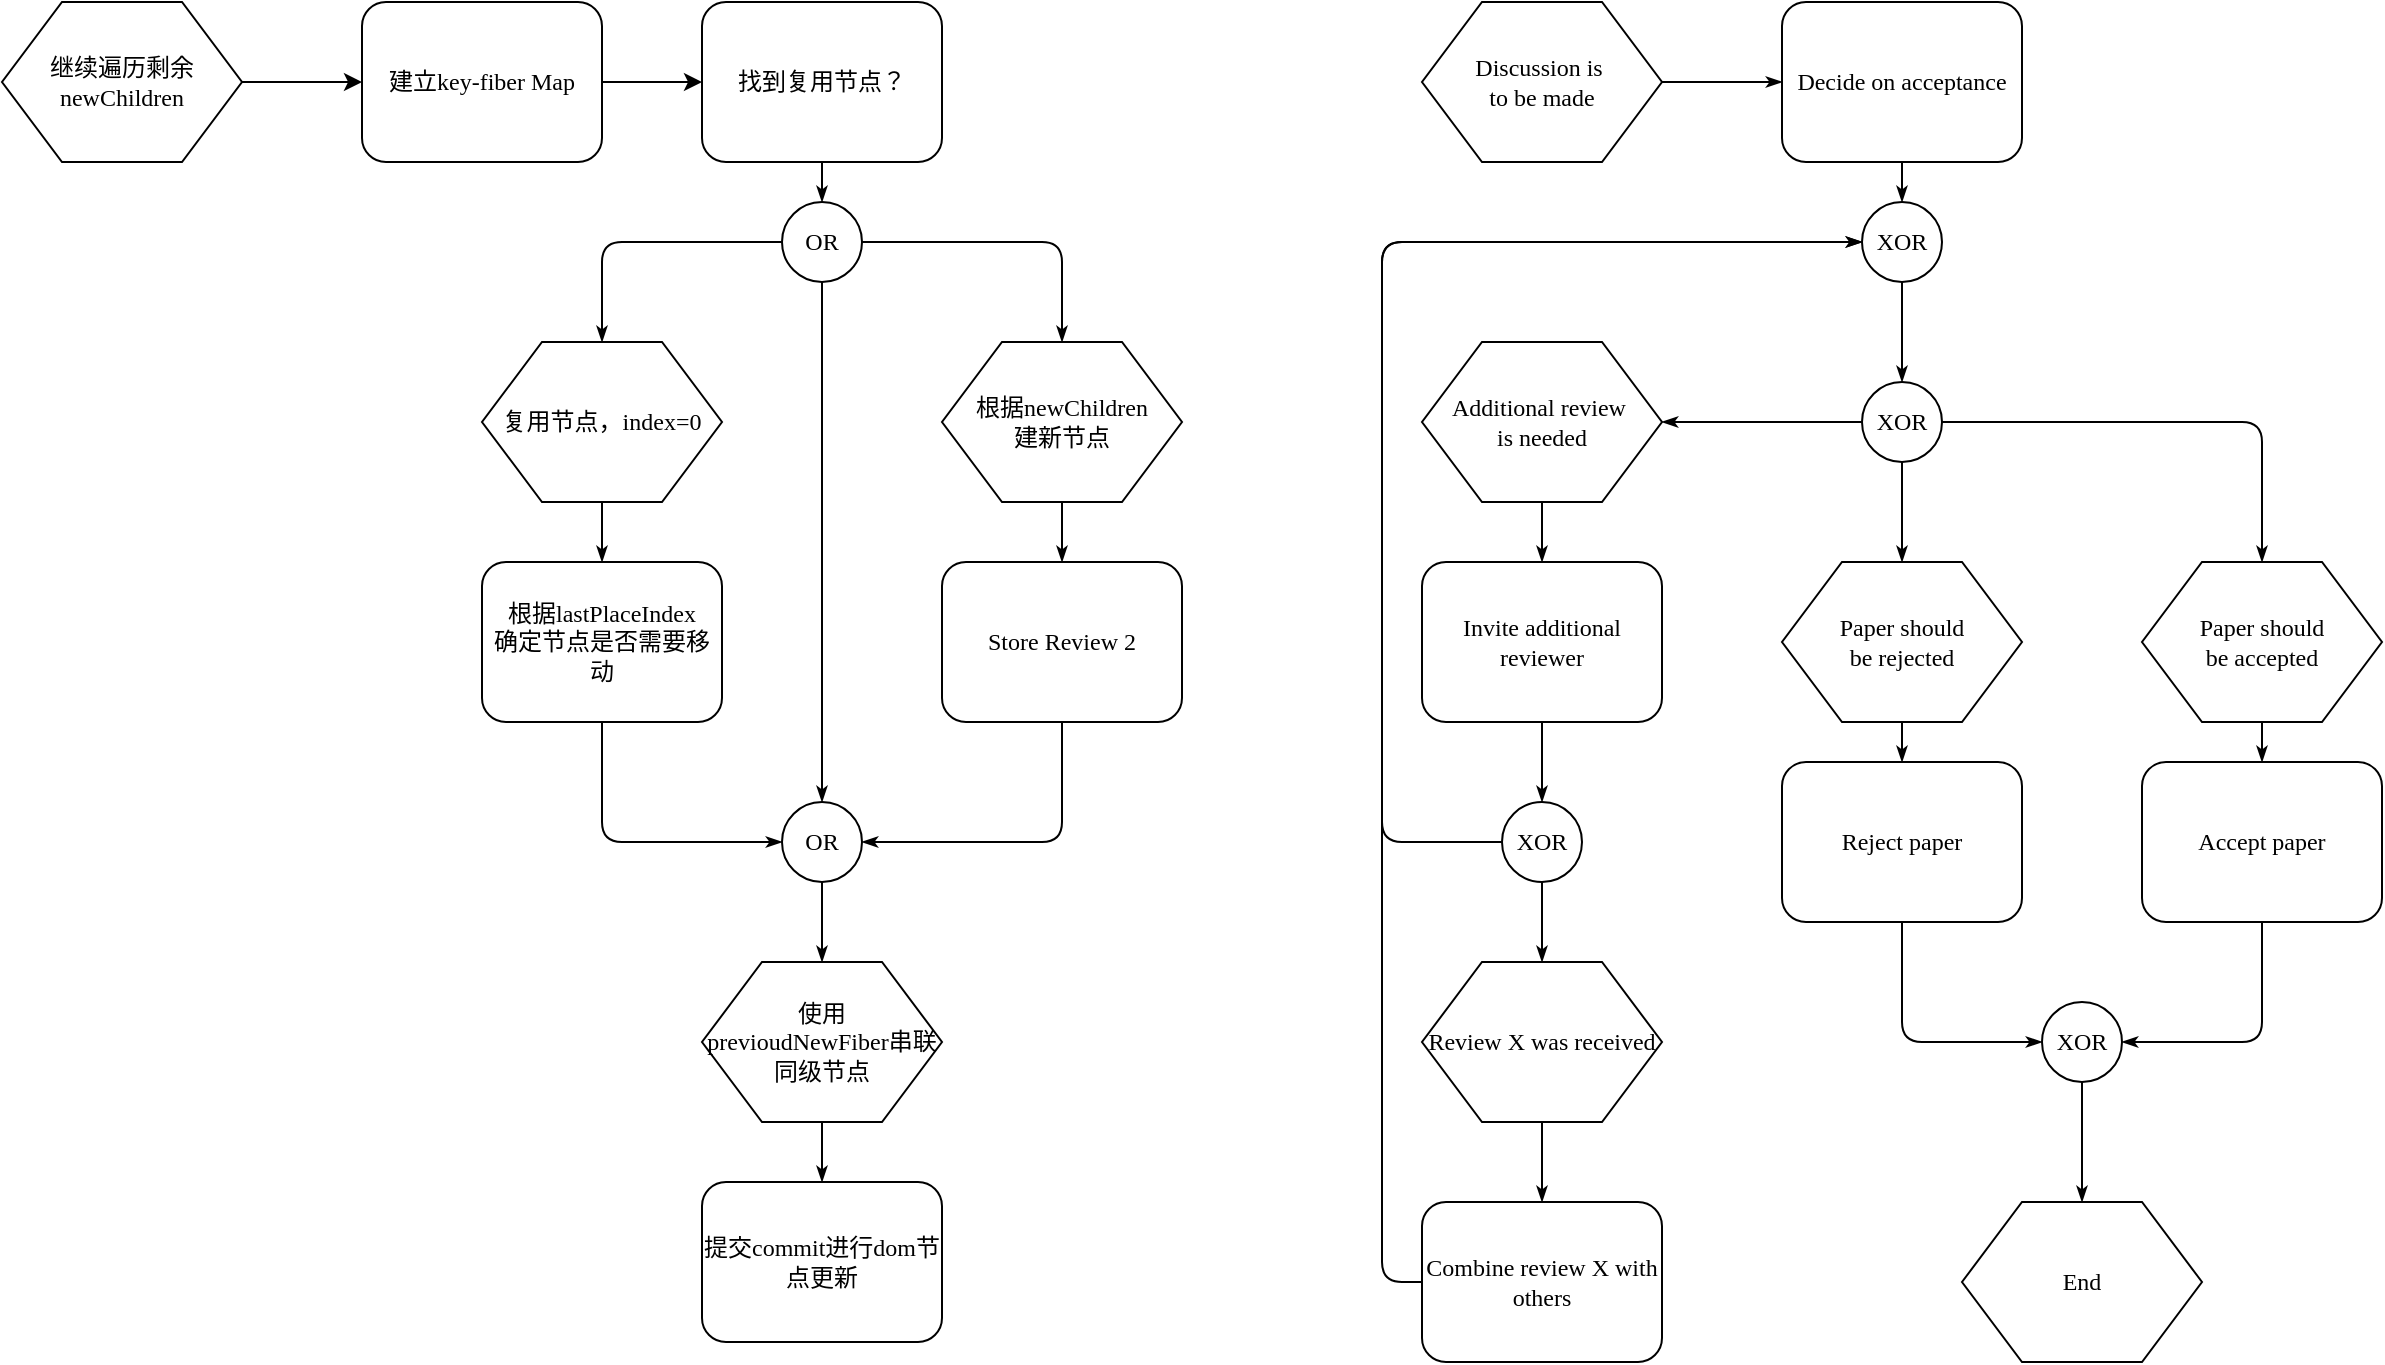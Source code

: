 <mxfile version="14.7.7" type="github">
  <diagram id="kgpKYQtTHZ0yAKxKKP6v" name="Page-1">
    <mxGraphModel dx="1796" dy="534" grid="1" gridSize="10" guides="1" tooltips="1" connect="1" arrows="1" fold="1" page="1" pageScale="1" pageWidth="850" pageHeight="1100" math="0" shadow="0">
      <root>
        <mxCell id="0" />
        <mxCell id="1" parent="0" />
        <mxCell id="N1lgmwDdBhY6PN8yiJ6b-56" style="edgeStyle=orthogonalEdgeStyle;rounded=0;orthogonalLoop=1;jettySize=auto;html=1;exitX=1;exitY=0.5;exitDx=0;exitDy=0;entryX=0;entryY=0.5;entryDx=0;entryDy=0;" edge="1" parent="1" source="N1lgmwDdBhY6PN8yiJ6b-2" target="N1lgmwDdBhY6PN8yiJ6b-55">
          <mxGeometry relative="1" as="geometry" />
        </mxCell>
        <mxCell id="N1lgmwDdBhY6PN8yiJ6b-2" value="继续遍历剩余&lt;br&gt;newChildren" style="shape=hexagon;perimeter=hexagonPerimeter;whiteSpace=wrap;html=1;rounded=0;shadow=0;labelBackgroundColor=none;strokeWidth=1;fontFamily=Verdana;fontSize=12;align=center;" vertex="1" parent="1">
          <mxGeometry x="-180" y="20" width="120" height="80" as="geometry" />
        </mxCell>
        <mxCell id="N1lgmwDdBhY6PN8yiJ6b-3" style="edgeStyle=orthogonalEdgeStyle;rounded=1;html=1;labelBackgroundColor=none;startArrow=none;startFill=0;startSize=5;endArrow=classicThin;endFill=1;endSize=5;jettySize=auto;orthogonalLoop=1;strokeWidth=1;fontFamily=Verdana;fontSize=8" edge="1" parent="1" source="N1lgmwDdBhY6PN8yiJ6b-4" target="N1lgmwDdBhY6PN8yiJ6b-8">
          <mxGeometry relative="1" as="geometry" />
        </mxCell>
        <mxCell id="N1lgmwDdBhY6PN8yiJ6b-4" value="找到复用节点？" style="rounded=1;whiteSpace=wrap;html=1;shadow=0;labelBackgroundColor=none;strokeWidth=1;fontFamily=Verdana;fontSize=12;align=center;" vertex="1" parent="1">
          <mxGeometry x="170" y="20" width="120" height="80" as="geometry" />
        </mxCell>
        <mxCell id="N1lgmwDdBhY6PN8yiJ6b-5" style="edgeStyle=orthogonalEdgeStyle;rounded=1;html=1;labelBackgroundColor=none;startArrow=none;startFill=0;startSize=5;endArrow=classicThin;endFill=1;endSize=5;jettySize=auto;orthogonalLoop=1;strokeWidth=1;fontFamily=Verdana;fontSize=8" edge="1" parent="1" source="N1lgmwDdBhY6PN8yiJ6b-8" target="N1lgmwDdBhY6PN8yiJ6b-12">
          <mxGeometry relative="1" as="geometry" />
        </mxCell>
        <mxCell id="N1lgmwDdBhY6PN8yiJ6b-6" style="edgeStyle=orthogonalEdgeStyle;rounded=1;html=1;labelBackgroundColor=none;startArrow=none;startFill=0;startSize=5;endArrow=classicThin;endFill=1;endSize=5;jettySize=auto;orthogonalLoop=1;strokeWidth=1;fontFamily=Verdana;fontSize=8" edge="1" parent="1" source="N1lgmwDdBhY6PN8yiJ6b-8" target="N1lgmwDdBhY6PN8yiJ6b-10">
          <mxGeometry relative="1" as="geometry" />
        </mxCell>
        <mxCell id="N1lgmwDdBhY6PN8yiJ6b-7" style="edgeStyle=orthogonalEdgeStyle;rounded=1;html=1;labelBackgroundColor=none;startArrow=none;startFill=0;startSize=5;endArrow=classicThin;endFill=1;endSize=5;jettySize=auto;orthogonalLoop=1;strokeWidth=1;fontFamily=Verdana;fontSize=12" edge="1" parent="1" source="N1lgmwDdBhY6PN8yiJ6b-8" target="N1lgmwDdBhY6PN8yiJ6b-18">
          <mxGeometry relative="1" as="geometry" />
        </mxCell>
        <mxCell id="N1lgmwDdBhY6PN8yiJ6b-8" value="OR" style="ellipse;whiteSpace=wrap;html=1;rounded=1;shadow=0;labelBackgroundColor=none;strokeWidth=1;fontFamily=Verdana;fontSize=12;align=center;" vertex="1" parent="1">
          <mxGeometry x="210" y="120" width="40" height="40" as="geometry" />
        </mxCell>
        <mxCell id="N1lgmwDdBhY6PN8yiJ6b-9" style="edgeStyle=orthogonalEdgeStyle;rounded=1;html=1;labelBackgroundColor=none;startArrow=none;startFill=0;startSize=5;endArrow=classicThin;endFill=1;endSize=5;jettySize=auto;orthogonalLoop=1;strokeWidth=1;fontFamily=Verdana;fontSize=8" edge="1" parent="1" source="N1lgmwDdBhY6PN8yiJ6b-10" target="N1lgmwDdBhY6PN8yiJ6b-14">
          <mxGeometry relative="1" as="geometry" />
        </mxCell>
        <mxCell id="N1lgmwDdBhY6PN8yiJ6b-10" value="复用节点，index=0" style="shape=hexagon;perimeter=hexagonPerimeter;whiteSpace=wrap;html=1;rounded=0;shadow=0;labelBackgroundColor=none;strokeWidth=1;fontFamily=Verdana;fontSize=12;align=center;" vertex="1" parent="1">
          <mxGeometry x="60" y="190" width="120" height="80" as="geometry" />
        </mxCell>
        <mxCell id="N1lgmwDdBhY6PN8yiJ6b-11" style="edgeStyle=orthogonalEdgeStyle;rounded=1;html=1;labelBackgroundColor=none;startArrow=none;startFill=0;startSize=5;endArrow=classicThin;endFill=1;endSize=5;jettySize=auto;orthogonalLoop=1;strokeWidth=1;fontFamily=Verdana;fontSize=8" edge="1" parent="1" source="N1lgmwDdBhY6PN8yiJ6b-12" target="N1lgmwDdBhY6PN8yiJ6b-16">
          <mxGeometry relative="1" as="geometry" />
        </mxCell>
        <mxCell id="N1lgmwDdBhY6PN8yiJ6b-12" value="根据newChildren&lt;br&gt;建新节点" style="shape=hexagon;perimeter=hexagonPerimeter;whiteSpace=wrap;html=1;rounded=0;shadow=0;labelBackgroundColor=none;strokeWidth=1;fontFamily=Verdana;fontSize=12;align=center;" vertex="1" parent="1">
          <mxGeometry x="290" y="190" width="120" height="80" as="geometry" />
        </mxCell>
        <mxCell id="N1lgmwDdBhY6PN8yiJ6b-13" style="edgeStyle=orthogonalEdgeStyle;rounded=1;html=1;labelBackgroundColor=none;startArrow=none;startFill=0;startSize=5;endArrow=classicThin;endFill=1;endSize=5;jettySize=auto;orthogonalLoop=1;strokeWidth=1;fontFamily=Verdana;fontSize=8" edge="1" parent="1" source="N1lgmwDdBhY6PN8yiJ6b-14" target="N1lgmwDdBhY6PN8yiJ6b-18">
          <mxGeometry relative="1" as="geometry">
            <Array as="points">
              <mxPoint x="120" y="440" />
            </Array>
          </mxGeometry>
        </mxCell>
        <mxCell id="N1lgmwDdBhY6PN8yiJ6b-14" value="根据lastPlaceIndex&lt;br&gt;确定节点是否需要移动" style="rounded=1;whiteSpace=wrap;html=1;shadow=0;labelBackgroundColor=none;strokeWidth=1;fontFamily=Verdana;fontSize=12;align=center;" vertex="1" parent="1">
          <mxGeometry x="60" y="300" width="120" height="80" as="geometry" />
        </mxCell>
        <mxCell id="N1lgmwDdBhY6PN8yiJ6b-15" style="edgeStyle=orthogonalEdgeStyle;rounded=1;html=1;labelBackgroundColor=none;startArrow=none;startFill=0;startSize=5;endArrow=classicThin;endFill=1;endSize=5;jettySize=auto;orthogonalLoop=1;strokeWidth=1;fontFamily=Verdana;fontSize=8" edge="1" parent="1" source="N1lgmwDdBhY6PN8yiJ6b-16" target="N1lgmwDdBhY6PN8yiJ6b-18">
          <mxGeometry relative="1" as="geometry">
            <Array as="points">
              <mxPoint x="350" y="440" />
            </Array>
          </mxGeometry>
        </mxCell>
        <mxCell id="N1lgmwDdBhY6PN8yiJ6b-16" value="Store Review 2" style="rounded=1;whiteSpace=wrap;html=1;shadow=0;labelBackgroundColor=none;strokeWidth=1;fontFamily=Verdana;fontSize=12;align=center;" vertex="1" parent="1">
          <mxGeometry x="290" y="300" width="120" height="80" as="geometry" />
        </mxCell>
        <mxCell id="N1lgmwDdBhY6PN8yiJ6b-17" style="edgeStyle=orthogonalEdgeStyle;rounded=1;html=1;labelBackgroundColor=none;startArrow=none;startFill=0;startSize=5;endArrow=classicThin;endFill=1;endSize=5;jettySize=auto;orthogonalLoop=1;strokeWidth=1;fontFamily=Verdana;fontSize=8" edge="1" parent="1" source="N1lgmwDdBhY6PN8yiJ6b-18" target="N1lgmwDdBhY6PN8yiJ6b-20">
          <mxGeometry relative="1" as="geometry" />
        </mxCell>
        <mxCell id="N1lgmwDdBhY6PN8yiJ6b-18" value="OR" style="ellipse;whiteSpace=wrap;html=1;rounded=1;shadow=0;labelBackgroundColor=none;strokeWidth=1;fontFamily=Verdana;fontSize=12;align=center;" vertex="1" parent="1">
          <mxGeometry x="210" y="420" width="40" height="40" as="geometry" />
        </mxCell>
        <mxCell id="N1lgmwDdBhY6PN8yiJ6b-19" style="edgeStyle=orthogonalEdgeStyle;rounded=1;html=1;labelBackgroundColor=none;startArrow=none;startFill=0;startSize=5;endArrow=classicThin;endFill=1;endSize=5;jettySize=auto;orthogonalLoop=1;strokeWidth=1;fontFamily=Verdana;fontSize=8" edge="1" parent="1" source="N1lgmwDdBhY6PN8yiJ6b-20" target="N1lgmwDdBhY6PN8yiJ6b-22">
          <mxGeometry relative="1" as="geometry" />
        </mxCell>
        <mxCell id="N1lgmwDdBhY6PN8yiJ6b-20" value="使用&lt;br&gt;previoudNewFiber串联同级节点" style="shape=hexagon;perimeter=hexagonPerimeter;whiteSpace=wrap;html=1;rounded=0;shadow=0;labelBackgroundColor=none;strokeWidth=1;fontFamily=Verdana;fontSize=12;align=center;" vertex="1" parent="1">
          <mxGeometry x="170" y="500" width="120" height="80" as="geometry" />
        </mxCell>
        <mxCell id="N1lgmwDdBhY6PN8yiJ6b-22" value="提交commit进行dom节点更新" style="rounded=1;whiteSpace=wrap;html=1;shadow=0;labelBackgroundColor=none;strokeWidth=1;fontFamily=Verdana;fontSize=12;align=center;" vertex="1" parent="1">
          <mxGeometry x="170" y="610" width="120" height="80" as="geometry" />
        </mxCell>
        <mxCell id="N1lgmwDdBhY6PN8yiJ6b-23" style="edgeStyle=orthogonalEdgeStyle;rounded=1;html=1;labelBackgroundColor=none;startArrow=none;startFill=0;startSize=5;endArrow=classicThin;endFill=1;endSize=5;jettySize=auto;orthogonalLoop=1;strokeWidth=1;fontFamily=Verdana;fontSize=8" edge="1" parent="1" source="N1lgmwDdBhY6PN8yiJ6b-24" target="N1lgmwDdBhY6PN8yiJ6b-26">
          <mxGeometry relative="1" as="geometry" />
        </mxCell>
        <mxCell id="N1lgmwDdBhY6PN8yiJ6b-24" value="Discussion is&amp;nbsp;&lt;div&gt;to be made&lt;/div&gt;" style="shape=hexagon;perimeter=hexagonPerimeter;whiteSpace=wrap;html=1;rounded=0;shadow=0;labelBackgroundColor=none;strokeWidth=1;fontFamily=Verdana;fontSize=12;align=center;" vertex="1" parent="1">
          <mxGeometry x="530" y="20" width="120" height="80" as="geometry" />
        </mxCell>
        <mxCell id="N1lgmwDdBhY6PN8yiJ6b-25" style="edgeStyle=orthogonalEdgeStyle;rounded=1;html=1;labelBackgroundColor=none;startArrow=none;startFill=0;startSize=5;endArrow=classicThin;endFill=1;endSize=5;jettySize=auto;orthogonalLoop=1;strokeWidth=1;fontFamily=Verdana;fontSize=8" edge="1" parent="1" source="N1lgmwDdBhY6PN8yiJ6b-26" target="N1lgmwDdBhY6PN8yiJ6b-28">
          <mxGeometry relative="1" as="geometry" />
        </mxCell>
        <mxCell id="N1lgmwDdBhY6PN8yiJ6b-26" value="Decide on acceptance" style="rounded=1;whiteSpace=wrap;html=1;shadow=0;labelBackgroundColor=none;strokeWidth=1;fontFamily=Verdana;fontSize=12;align=center;" vertex="1" parent="1">
          <mxGeometry x="710" y="20" width="120" height="80" as="geometry" />
        </mxCell>
        <mxCell id="N1lgmwDdBhY6PN8yiJ6b-27" style="edgeStyle=orthogonalEdgeStyle;rounded=1;html=1;labelBackgroundColor=none;startArrow=none;startFill=0;startSize=5;endArrow=classicThin;endFill=1;endSize=5;jettySize=auto;orthogonalLoop=1;strokeColor=#000000;strokeWidth=1;fontFamily=Verdana;fontSize=8;fontColor=#000000;" edge="1" parent="1" source="N1lgmwDdBhY6PN8yiJ6b-28" target="N1lgmwDdBhY6PN8yiJ6b-34">
          <mxGeometry relative="1" as="geometry" />
        </mxCell>
        <mxCell id="N1lgmwDdBhY6PN8yiJ6b-28" value="XOR" style="ellipse;whiteSpace=wrap;html=1;rounded=1;shadow=0;labelBackgroundColor=none;strokeWidth=1;fontFamily=Verdana;fontSize=12;align=center;" vertex="1" parent="1">
          <mxGeometry x="750" y="120" width="40" height="40" as="geometry" />
        </mxCell>
        <mxCell id="N1lgmwDdBhY6PN8yiJ6b-29" style="edgeStyle=orthogonalEdgeStyle;rounded=1;html=1;labelBackgroundColor=none;startArrow=none;startFill=0;startSize=5;endArrow=classicThin;endFill=1;endSize=5;jettySize=auto;orthogonalLoop=1;strokeWidth=1;fontFamily=Verdana;fontSize=8" edge="1" parent="1" source="N1lgmwDdBhY6PN8yiJ6b-30" target="N1lgmwDdBhY6PN8yiJ6b-36">
          <mxGeometry relative="1" as="geometry" />
        </mxCell>
        <mxCell id="N1lgmwDdBhY6PN8yiJ6b-30" value="Additional review&amp;nbsp;&lt;div&gt;is needed&lt;/div&gt;" style="shape=hexagon;perimeter=hexagonPerimeter;whiteSpace=wrap;html=1;rounded=0;shadow=0;labelBackgroundColor=none;strokeWidth=1;fontFamily=Verdana;fontSize=12;align=center;" vertex="1" parent="1">
          <mxGeometry x="530" y="190" width="120" height="80" as="geometry" />
        </mxCell>
        <mxCell id="N1lgmwDdBhY6PN8yiJ6b-31" style="edgeStyle=orthogonalEdgeStyle;rounded=1;html=1;labelBackgroundColor=none;startArrow=none;startFill=0;startSize=5;endArrow=classicThin;endFill=1;endSize=5;jettySize=auto;orthogonalLoop=1;strokeColor=#000000;strokeWidth=1;fontFamily=Verdana;fontSize=8;fontColor=#000000;" edge="1" parent="1" source="N1lgmwDdBhY6PN8yiJ6b-34" target="N1lgmwDdBhY6PN8yiJ6b-38">
          <mxGeometry relative="1" as="geometry" />
        </mxCell>
        <mxCell id="N1lgmwDdBhY6PN8yiJ6b-32" style="edgeStyle=orthogonalEdgeStyle;rounded=1;html=1;labelBackgroundColor=none;startArrow=none;startFill=0;startSize=5;endArrow=classicThin;endFill=1;endSize=5;jettySize=auto;orthogonalLoop=1;strokeColor=#000000;strokeWidth=1;fontFamily=Verdana;fontSize=8;fontColor=#000000;" edge="1" parent="1" source="N1lgmwDdBhY6PN8yiJ6b-34" target="N1lgmwDdBhY6PN8yiJ6b-40">
          <mxGeometry relative="1" as="geometry" />
        </mxCell>
        <mxCell id="N1lgmwDdBhY6PN8yiJ6b-33" style="edgeStyle=orthogonalEdgeStyle;rounded=1;html=1;labelBackgroundColor=none;startArrow=none;startFill=0;startSize=5;endArrow=classicThin;endFill=1;endSize=5;jettySize=auto;orthogonalLoop=1;strokeColor=#000000;strokeWidth=1;fontFamily=Verdana;fontSize=8;fontColor=#000000;" edge="1" parent="1" source="N1lgmwDdBhY6PN8yiJ6b-34" target="N1lgmwDdBhY6PN8yiJ6b-30">
          <mxGeometry relative="1" as="geometry" />
        </mxCell>
        <mxCell id="N1lgmwDdBhY6PN8yiJ6b-34" value="XOR" style="ellipse;whiteSpace=wrap;html=1;rounded=1;shadow=0;labelBackgroundColor=none;strokeWidth=1;fontFamily=Verdana;fontSize=12;align=center;" vertex="1" parent="1">
          <mxGeometry x="750" y="210" width="40" height="40" as="geometry" />
        </mxCell>
        <mxCell id="N1lgmwDdBhY6PN8yiJ6b-35" style="edgeStyle=orthogonalEdgeStyle;rounded=1;html=1;labelBackgroundColor=none;startArrow=none;startFill=0;startSize=5;endArrow=classicThin;endFill=1;endSize=5;jettySize=auto;orthogonalLoop=1;strokeWidth=1;fontFamily=Verdana;fontSize=8" edge="1" parent="1" source="N1lgmwDdBhY6PN8yiJ6b-36" target="N1lgmwDdBhY6PN8yiJ6b-43">
          <mxGeometry relative="1" as="geometry" />
        </mxCell>
        <mxCell id="N1lgmwDdBhY6PN8yiJ6b-36" value="Invite additional reviewer" style="rounded=1;whiteSpace=wrap;html=1;shadow=0;labelBackgroundColor=none;strokeWidth=1;fontFamily=Verdana;fontSize=12;align=center;" vertex="1" parent="1">
          <mxGeometry x="530" y="300" width="120" height="80" as="geometry" />
        </mxCell>
        <mxCell id="N1lgmwDdBhY6PN8yiJ6b-37" style="edgeStyle=orthogonalEdgeStyle;rounded=1;html=1;labelBackgroundColor=none;startArrow=none;startFill=0;startSize=5;endArrow=classicThin;endFill=1;endSize=5;jettySize=auto;orthogonalLoop=1;strokeWidth=1;fontFamily=Verdana;fontSize=8" edge="1" parent="1" source="N1lgmwDdBhY6PN8yiJ6b-38" target="N1lgmwDdBhY6PN8yiJ6b-45">
          <mxGeometry relative="1" as="geometry" />
        </mxCell>
        <mxCell id="N1lgmwDdBhY6PN8yiJ6b-38" value="Paper should&lt;div&gt;be rejected&lt;/div&gt;" style="shape=hexagon;perimeter=hexagonPerimeter;whiteSpace=wrap;html=1;rounded=0;shadow=0;labelBackgroundColor=none;strokeWidth=1;fontFamily=Verdana;fontSize=12;align=center;" vertex="1" parent="1">
          <mxGeometry x="710" y="300" width="120" height="80" as="geometry" />
        </mxCell>
        <mxCell id="N1lgmwDdBhY6PN8yiJ6b-39" style="edgeStyle=orthogonalEdgeStyle;rounded=1;html=1;labelBackgroundColor=none;startArrow=none;startFill=0;startSize=5;endArrow=classicThin;endFill=1;endSize=5;jettySize=auto;orthogonalLoop=1;strokeWidth=1;fontFamily=Verdana;fontSize=8" edge="1" parent="1" source="N1lgmwDdBhY6PN8yiJ6b-40" target="N1lgmwDdBhY6PN8yiJ6b-47">
          <mxGeometry relative="1" as="geometry" />
        </mxCell>
        <mxCell id="N1lgmwDdBhY6PN8yiJ6b-40" value="Paper should&lt;div&gt;be accepted&lt;/div&gt;" style="shape=hexagon;perimeter=hexagonPerimeter;whiteSpace=wrap;html=1;rounded=0;shadow=0;labelBackgroundColor=none;strokeWidth=1;fontFamily=Verdana;fontSize=12;align=center;" vertex="1" parent="1">
          <mxGeometry x="890" y="300" width="120" height="80" as="geometry" />
        </mxCell>
        <mxCell id="N1lgmwDdBhY6PN8yiJ6b-41" style="edgeStyle=orthogonalEdgeStyle;rounded=1;html=1;labelBackgroundColor=none;startArrow=none;startFill=0;startSize=5;endArrow=classicThin;endFill=1;endSize=5;jettySize=auto;orthogonalLoop=1;strokeWidth=1;fontFamily=Verdana;fontSize=8" edge="1" parent="1" source="N1lgmwDdBhY6PN8yiJ6b-43" target="N1lgmwDdBhY6PN8yiJ6b-49">
          <mxGeometry relative="1" as="geometry" />
        </mxCell>
        <mxCell id="N1lgmwDdBhY6PN8yiJ6b-42" style="edgeStyle=orthogonalEdgeStyle;rounded=1;html=1;labelBackgroundColor=none;startArrow=none;startFill=0;startSize=5;endArrow=classicThin;endFill=1;endSize=5;jettySize=auto;orthogonalLoop=1;strokeWidth=1;fontFamily=Verdana;fontSize=8" edge="1" parent="1" source="N1lgmwDdBhY6PN8yiJ6b-43" target="N1lgmwDdBhY6PN8yiJ6b-28">
          <mxGeometry relative="1" as="geometry">
            <Array as="points">
              <mxPoint x="510" y="440" />
              <mxPoint x="510" y="140" />
            </Array>
          </mxGeometry>
        </mxCell>
        <mxCell id="N1lgmwDdBhY6PN8yiJ6b-43" value="XOR" style="ellipse;whiteSpace=wrap;html=1;rounded=1;shadow=0;labelBackgroundColor=none;strokeWidth=1;fontFamily=Verdana;fontSize=12;align=center;" vertex="1" parent="1">
          <mxGeometry x="570" y="420" width="40" height="40" as="geometry" />
        </mxCell>
        <mxCell id="N1lgmwDdBhY6PN8yiJ6b-44" style="edgeStyle=orthogonalEdgeStyle;rounded=1;html=1;labelBackgroundColor=none;startArrow=none;startFill=0;startSize=5;endArrow=classicThin;endFill=1;endSize=5;jettySize=auto;orthogonalLoop=1;strokeWidth=1;fontFamily=Verdana;fontSize=8" edge="1" parent="1" source="N1lgmwDdBhY6PN8yiJ6b-45" target="N1lgmwDdBhY6PN8yiJ6b-51">
          <mxGeometry relative="1" as="geometry">
            <Array as="points">
              <mxPoint x="770" y="540" />
            </Array>
          </mxGeometry>
        </mxCell>
        <mxCell id="N1lgmwDdBhY6PN8yiJ6b-45" value="Reject paper" style="rounded=1;whiteSpace=wrap;html=1;shadow=0;labelBackgroundColor=none;strokeWidth=1;fontFamily=Verdana;fontSize=12;align=center;" vertex="1" parent="1">
          <mxGeometry x="710" y="400" width="120" height="80" as="geometry" />
        </mxCell>
        <mxCell id="N1lgmwDdBhY6PN8yiJ6b-46" style="edgeStyle=orthogonalEdgeStyle;rounded=1;html=1;labelBackgroundColor=none;startArrow=none;startFill=0;startSize=5;endArrow=classicThin;endFill=1;endSize=5;jettySize=auto;orthogonalLoop=1;strokeWidth=1;fontFamily=Verdana;fontSize=8" edge="1" parent="1" source="N1lgmwDdBhY6PN8yiJ6b-47" target="N1lgmwDdBhY6PN8yiJ6b-51">
          <mxGeometry relative="1" as="geometry">
            <Array as="points">
              <mxPoint x="950" y="540" />
            </Array>
          </mxGeometry>
        </mxCell>
        <mxCell id="N1lgmwDdBhY6PN8yiJ6b-47" value="Accept paper" style="rounded=1;whiteSpace=wrap;html=1;shadow=0;labelBackgroundColor=none;strokeWidth=1;fontFamily=Verdana;fontSize=12;align=center;" vertex="1" parent="1">
          <mxGeometry x="890" y="400" width="120" height="80" as="geometry" />
        </mxCell>
        <mxCell id="N1lgmwDdBhY6PN8yiJ6b-48" style="edgeStyle=orthogonalEdgeStyle;rounded=1;html=1;labelBackgroundColor=none;startArrow=none;startFill=0;startSize=5;endArrow=classicThin;endFill=1;endSize=5;jettySize=auto;orthogonalLoop=1;strokeWidth=1;fontFamily=Verdana;fontSize=8" edge="1" parent="1" source="N1lgmwDdBhY6PN8yiJ6b-49" target="N1lgmwDdBhY6PN8yiJ6b-54">
          <mxGeometry relative="1" as="geometry" />
        </mxCell>
        <mxCell id="N1lgmwDdBhY6PN8yiJ6b-49" value="Review X was received" style="shape=hexagon;perimeter=hexagonPerimeter;whiteSpace=wrap;html=1;rounded=0;shadow=0;labelBackgroundColor=none;strokeWidth=1;fontFamily=Verdana;fontSize=12;align=center;" vertex="1" parent="1">
          <mxGeometry x="530" y="500" width="120" height="80" as="geometry" />
        </mxCell>
        <mxCell id="N1lgmwDdBhY6PN8yiJ6b-50" style="edgeStyle=orthogonalEdgeStyle;rounded=1;html=1;labelBackgroundColor=none;startArrow=none;startFill=0;startSize=5;endArrow=classicThin;endFill=1;endSize=5;jettySize=auto;orthogonalLoop=1;strokeWidth=1;fontFamily=Verdana;fontSize=8" edge="1" parent="1" source="N1lgmwDdBhY6PN8yiJ6b-51" target="N1lgmwDdBhY6PN8yiJ6b-52">
          <mxGeometry relative="1" as="geometry" />
        </mxCell>
        <mxCell id="N1lgmwDdBhY6PN8yiJ6b-51" value="XOR" style="ellipse;whiteSpace=wrap;html=1;rounded=1;shadow=0;labelBackgroundColor=none;strokeWidth=1;fontFamily=Verdana;fontSize=12;align=center;" vertex="1" parent="1">
          <mxGeometry x="840" y="520" width="40" height="40" as="geometry" />
        </mxCell>
        <mxCell id="N1lgmwDdBhY6PN8yiJ6b-52" value="End" style="shape=hexagon;perimeter=hexagonPerimeter;whiteSpace=wrap;html=1;rounded=0;shadow=0;labelBackgroundColor=none;strokeWidth=1;fontFamily=Verdana;fontSize=12;align=center;" vertex="1" parent="1">
          <mxGeometry x="800" y="620" width="120" height="80" as="geometry" />
        </mxCell>
        <mxCell id="N1lgmwDdBhY6PN8yiJ6b-53" style="edgeStyle=orthogonalEdgeStyle;rounded=1;html=1;labelBackgroundColor=none;startArrow=none;startFill=0;startSize=5;endArrow=classicThin;endFill=1;endSize=5;jettySize=auto;orthogonalLoop=1;sstrokeWidth=1;fontFamily=Verdana;fontSize=8" edge="1" parent="1" source="N1lgmwDdBhY6PN8yiJ6b-54" target="N1lgmwDdBhY6PN8yiJ6b-28">
          <mxGeometry relative="1" as="geometry">
            <Array as="points">
              <mxPoint x="510" y="660" />
              <mxPoint x="510" y="140" />
            </Array>
          </mxGeometry>
        </mxCell>
        <mxCell id="N1lgmwDdBhY6PN8yiJ6b-54" value="Combine review X with others" style="rounded=1;whiteSpace=wrap;html=1;shadow=0;labelBackgroundColor=none;strokeWidth=1;fontFamily=Verdana;fontSize=12;align=center;" vertex="1" parent="1">
          <mxGeometry x="530" y="620" width="120" height="80" as="geometry" />
        </mxCell>
        <mxCell id="N1lgmwDdBhY6PN8yiJ6b-57" style="edgeStyle=orthogonalEdgeStyle;rounded=0;orthogonalLoop=1;jettySize=auto;html=1;exitX=1;exitY=0.5;exitDx=0;exitDy=0;entryX=0;entryY=0.5;entryDx=0;entryDy=0;" edge="1" parent="1" source="N1lgmwDdBhY6PN8yiJ6b-55" target="N1lgmwDdBhY6PN8yiJ6b-4">
          <mxGeometry relative="1" as="geometry" />
        </mxCell>
        <mxCell id="N1lgmwDdBhY6PN8yiJ6b-55" value="建立key-fiber Map" style="rounded=1;whiteSpace=wrap;html=1;shadow=0;labelBackgroundColor=none;strokeWidth=1;fontFamily=Verdana;fontSize=12;align=center;" vertex="1" parent="1">
          <mxGeometry y="20" width="120" height="80" as="geometry" />
        </mxCell>
      </root>
    </mxGraphModel>
  </diagram>
</mxfile>
